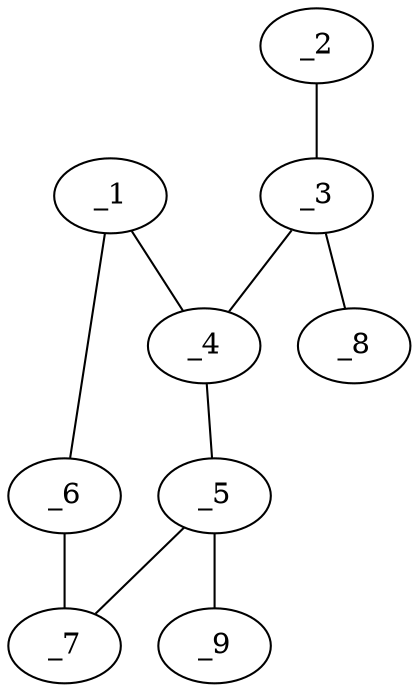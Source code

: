 graph molid686662 {
	_1	 [charge=0,
		chem=4,
		symbol="N  ",
		x="4.5691",
		y="-0.5684"];
	_4	 [charge=0,
		chem=1,
		symbol="C  ",
		x="3.7601",
		y="0.0194"];
	_1 -- _4	 [valence=1];
	_6	 [charge=0,
		chem=4,
		symbol="N  ",
		x="4.2601",
		y="-1.5194"];
	_1 -- _6	 [valence=2];
	_2	 [charge=0,
		chem=2,
		symbol="O  ",
		x="4.6261",
		y="1.5194"];
	_3	 [charge=0,
		chem=1,
		symbol="C  ",
		x="3.7601",
		y="1.0194"];
	_2 -- _3	 [valence=2];
	_3 -- _4	 [valence=1];
	_8	 [charge=0,
		chem=2,
		symbol="O  ",
		x="2.8941",
		y="1.5194"];
	_3 -- _8	 [valence=1];
	_5	 [charge=0,
		chem=1,
		symbol="C  ",
		x="2.9511",
		y="-0.5684"];
	_4 -- _5	 [valence=2];
	_7	 [charge=0,
		chem=4,
		symbol="N  ",
		x="3.2601",
		y="-1.5194"];
	_5 -- _7	 [valence=1];
	_9	 [charge=0,
		chem=5,
		symbol="S  ",
		x=2,
		y="-0.2593"];
	_5 -- _9	 [valence=1];
	_6 -- _7	 [valence=1];
}
